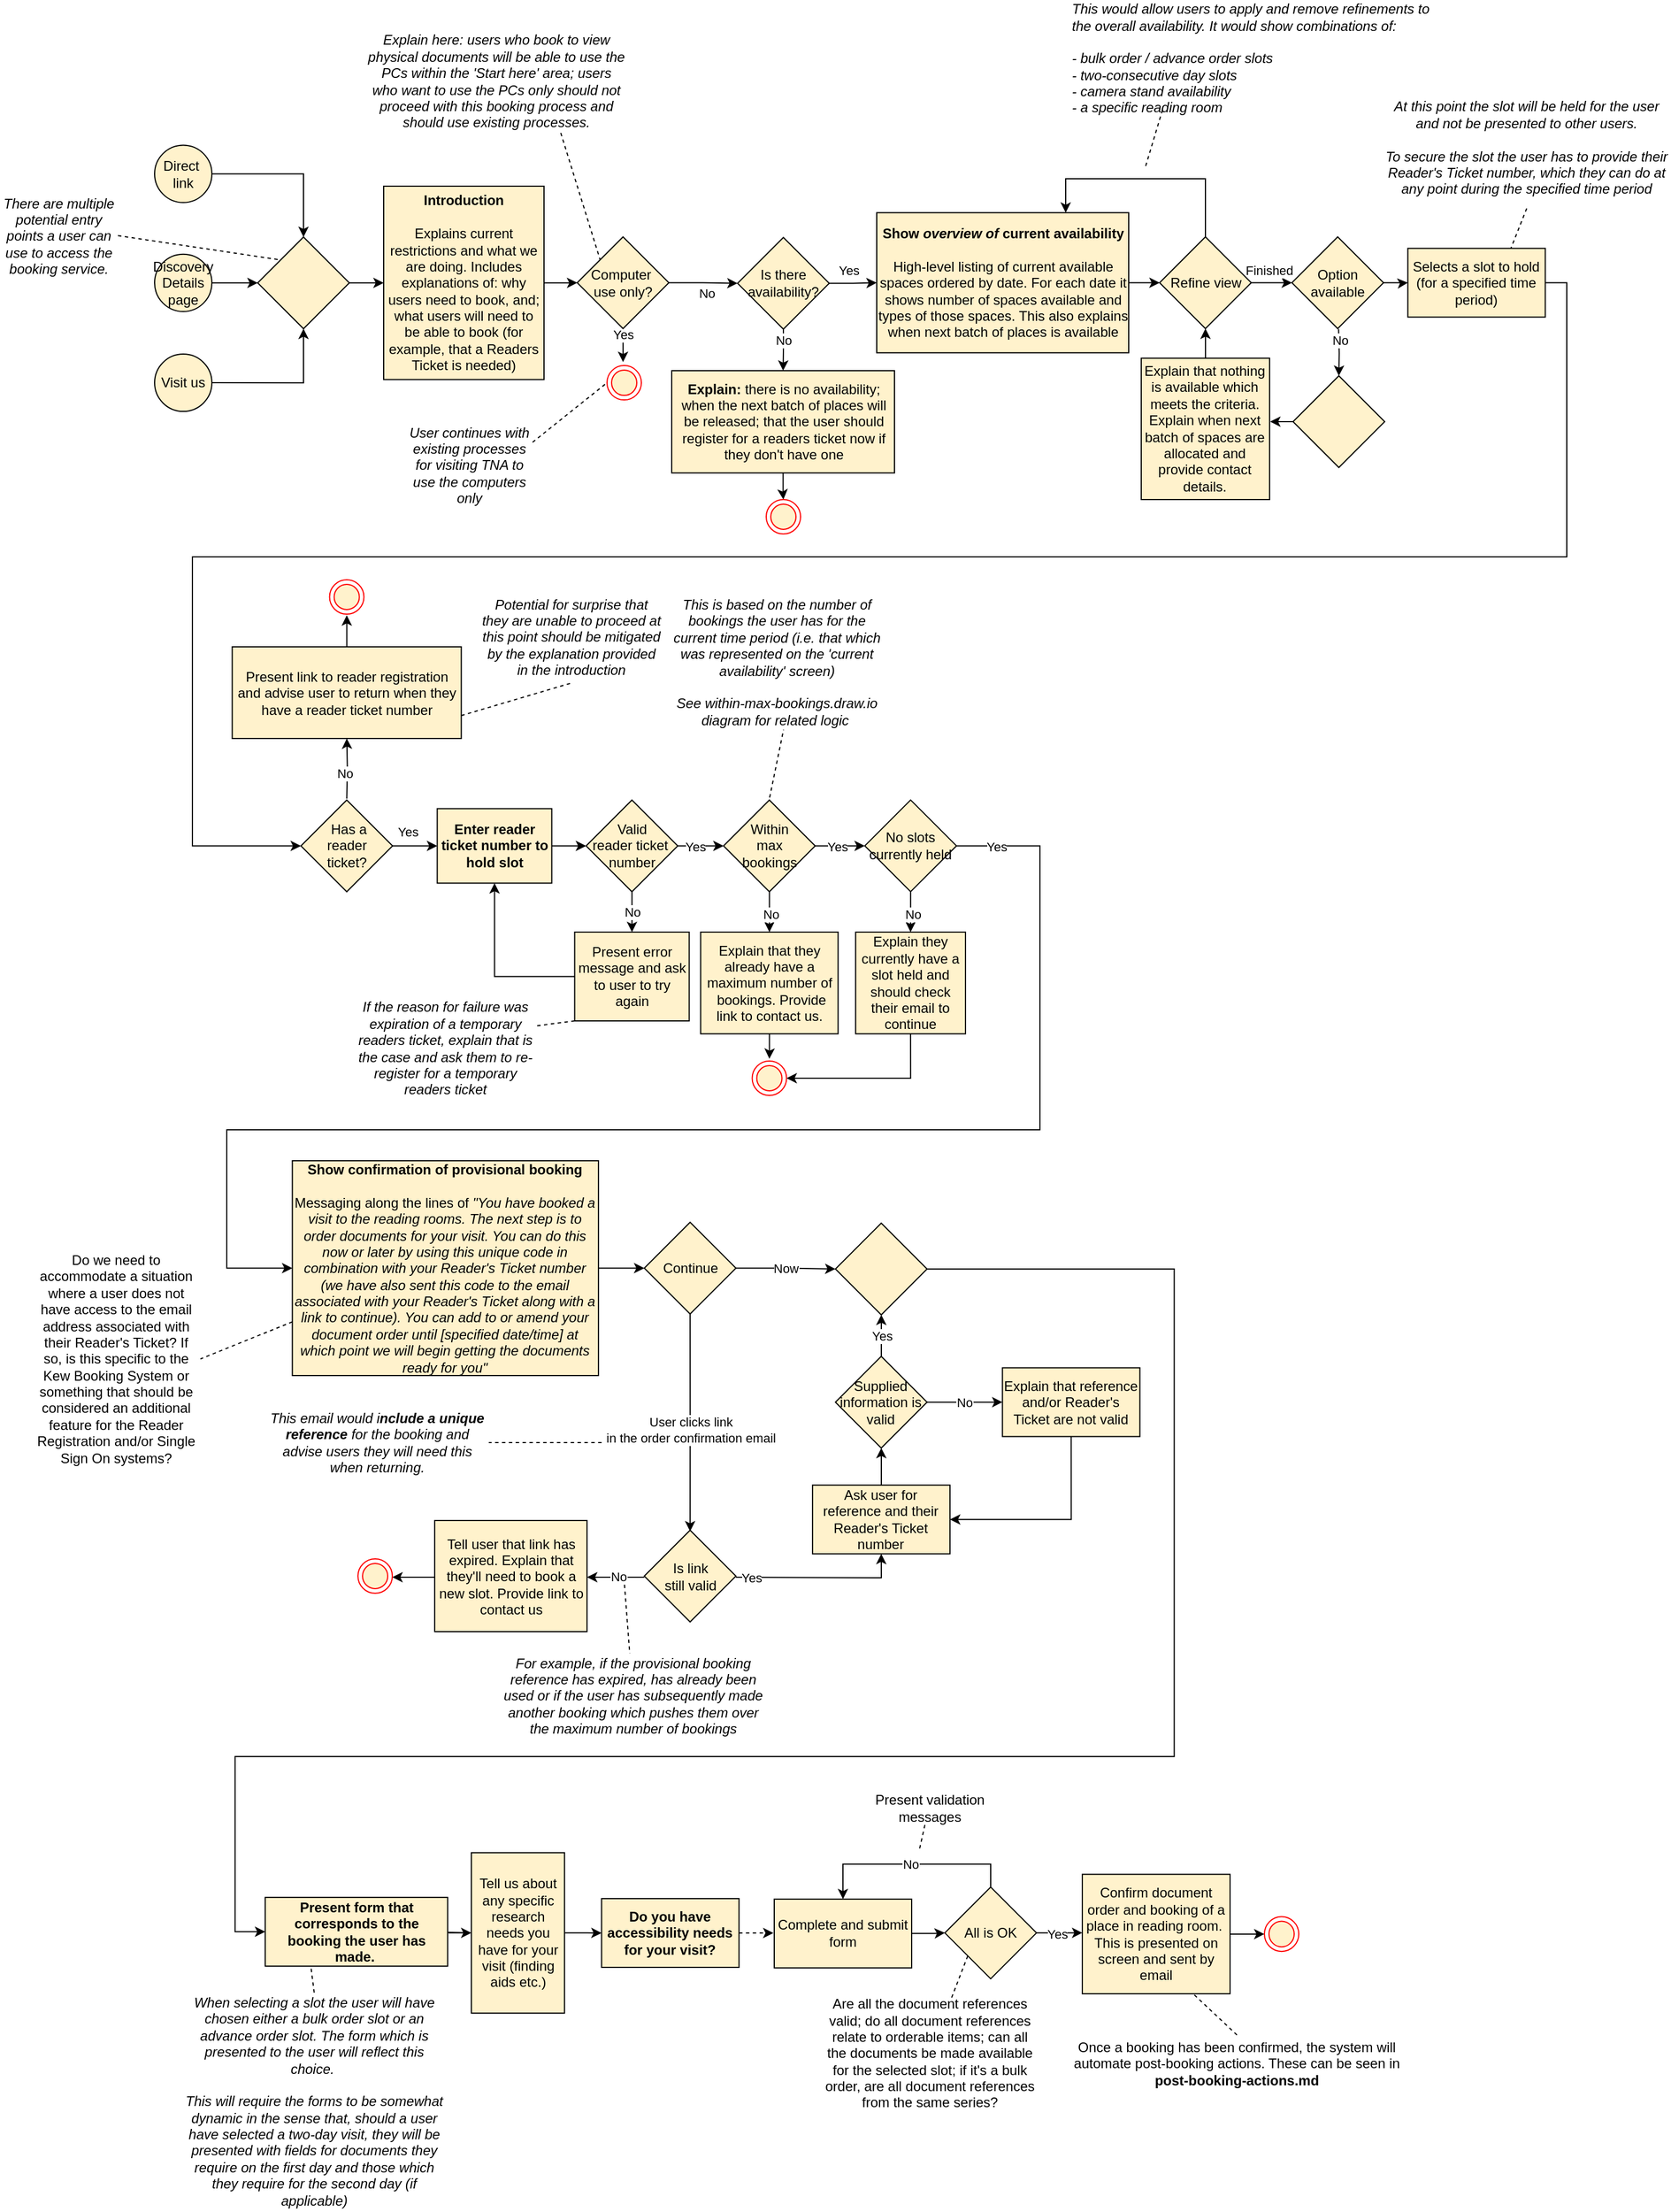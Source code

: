 <mxfile version="14.1.1" type="device"><diagram id="C5RBs43oDa-KdzZeNtuy" name="Page-1"><mxGraphModel dx="946" dy="621" grid="1" gridSize="10" guides="1" tooltips="1" connect="1" arrows="1" fold="1" page="1" pageScale="1" pageWidth="1654" pageHeight="2336" math="0" shadow="0"><root><mxCell id="WIyWlLk6GJQsqaUBKTNV-0"/><mxCell id="WIyWlLk6GJQsqaUBKTNV-1" parent="WIyWlLk6GJQsqaUBKTNV-0"/><mxCell id="Pv4lNV5exSS6TzRHOV7--2" value="" style="edgeStyle=orthogonalEdgeStyle;rounded=0;orthogonalLoop=1;jettySize=auto;html=1;exitX=1;exitY=0.5;exitDx=0;exitDy=0;fillColor=#FFF2CC;" parent="WIyWlLk6GJQsqaUBKTNV-1" source="Pv4lNV5exSS6TzRHOV7--6" target="Pv4lNV5exSS6TzRHOV7--1" edge="1"><mxGeometry relative="1" as="geometry"/></mxCell><mxCell id="9VEDXULKDJzCC7xk2Kkp-64" value="Discovery&lt;br&gt;Details page" style="ellipse;whiteSpace=wrap;html=1;aspect=fixed;fillColor=#FFF2CC;" parent="WIyWlLk6GJQsqaUBKTNV-1" vertex="1"><mxGeometry x="207" y="335.88" width="50" height="50" as="geometry"/></mxCell><mxCell id="9VEDXULKDJzCC7xk2Kkp-65" value="&lt;b&gt;Introduction&lt;/b&gt;&lt;br&gt;&lt;br&gt;Explains current restrictions and what we are doing. Includes explanations of: why users need to book, and; what users will need to be able to book (for example, that a Readers Ticket is needed)" style="whiteSpace=wrap;html=1;fillColor=#FFF2CC;" parent="WIyWlLk6GJQsqaUBKTNV-1" vertex="1"><mxGeometry x="407" y="276.5" width="140" height="168.75" as="geometry"/></mxCell><mxCell id="rvwLnsuPnSnoKsjBFX44-8" value="" style="edgeStyle=orthogonalEdgeStyle;rounded=0;orthogonalLoop=1;jettySize=auto;html=1;" parent="WIyWlLk6GJQsqaUBKTNV-1" source="9VEDXULKDJzCC7xk2Kkp-67" target="rvwLnsuPnSnoKsjBFX44-7" edge="1"><mxGeometry relative="1" as="geometry"/></mxCell><mxCell id="9VEDXULKDJzCC7xk2Kkp-67" value="&lt;b&gt;Show&amp;nbsp;&lt;i&gt;overview of&lt;/i&gt;&amp;nbsp;current availability&lt;/b&gt;&lt;br&gt;&lt;br&gt;High-level listing of current available spaces ordered by date. For each date it shows number of spaces available and types of those spaces. This also explains when next batch of places is available" style="whiteSpace=wrap;html=1;fillColor=#FFF2CC;" parent="WIyWlLk6GJQsqaUBKTNV-1" vertex="1"><mxGeometry x="837.5" y="299.63" width="220" height="122.25" as="geometry"/></mxCell><mxCell id="9VEDXULKDJzCC7xk2Kkp-85" value="" style="edgeStyle=orthogonalEdgeStyle;rounded=0;orthogonalLoop=1;jettySize=auto;html=1;exitX=1;exitY=0.5;exitDx=0;exitDy=0;entryX=0;entryY=0.5;entryDx=0;entryDy=0;fillColor=#FFF2CC;" parent="WIyWlLk6GJQsqaUBKTNV-1" source="9VEDXULKDJzCC7xk2Kkp-71" target="9VEDXULKDJzCC7xk2Kkp-154" edge="1"><mxGeometry relative="1" as="geometry"><mxPoint x="553.76" y="751" as="targetPoint"/><Array as="points"/></mxGeometry></mxCell><mxCell id="9VEDXULKDJzCC7xk2Kkp-71" value="&lt;b&gt;Enter reader ticket number to hold slot&lt;/b&gt;" style="whiteSpace=wrap;html=1;fillColor=#FFF2CC;" parent="WIyWlLk6GJQsqaUBKTNV-1" vertex="1"><mxGeometry x="453.76" y="819.75" width="100" height="65" as="geometry"/></mxCell><mxCell id="9VEDXULKDJzCC7xk2Kkp-83" value="" style="edgeStyle=orthogonalEdgeStyle;rounded=0;orthogonalLoop=1;jettySize=auto;html=1;fillColor=#FFF2CC;" parent="WIyWlLk6GJQsqaUBKTNV-1" source="9VEDXULKDJzCC7xk2Kkp-78" target="9VEDXULKDJzCC7xk2Kkp-71" edge="1"><mxGeometry relative="1" as="geometry"/></mxCell><mxCell id="9VEDXULKDJzCC7xk2Kkp-90" value="Yes" style="edgeLabel;html=1;align=center;verticalAlign=middle;resizable=0;points=[];fillColor=#FFF2CC;" parent="9VEDXULKDJzCC7xk2Kkp-83" vertex="1" connectable="0"><mxGeometry x="-0.335" y="1" relative="1" as="geometry"><mxPoint y="-11.27" as="offset"/></mxGeometry></mxCell><mxCell id="9VEDXULKDJzCC7xk2Kkp-137" style="edgeStyle=orthogonalEdgeStyle;rounded=0;orthogonalLoop=1;jettySize=auto;html=1;fillColor=#FFF2CC;" parent="WIyWlLk6GJQsqaUBKTNV-1" target="9VEDXULKDJzCC7xk2Kkp-80" edge="1"><mxGeometry relative="1" as="geometry"><mxPoint x="374.76" y="811" as="sourcePoint"/></mxGeometry></mxCell><mxCell id="9VEDXULKDJzCC7xk2Kkp-161" value="No" style="edgeLabel;html=1;align=center;verticalAlign=middle;resizable=0;points=[];fillColor=#FFF2CC;" parent="9VEDXULKDJzCC7xk2Kkp-137" vertex="1" connectable="0"><mxGeometry x="-0.176" y="2" relative="1" as="geometry"><mxPoint as="offset"/></mxGeometry></mxCell><mxCell id="9VEDXULKDJzCC7xk2Kkp-78" value="&amp;nbsp;Has a &lt;br&gt;reader &lt;br&gt;ticket?" style="rhombus;whiteSpace=wrap;html=1;fillColor=#FFF2CC;" parent="WIyWlLk6GJQsqaUBKTNV-1" vertex="1"><mxGeometry x="334.76" y="812.25" width="80" height="80" as="geometry"/></mxCell><mxCell id="9VEDXULKDJzCC7xk2Kkp-139" value="" style="edgeStyle=orthogonalEdgeStyle;rounded=0;orthogonalLoop=1;jettySize=auto;html=1;fillColor=#FFF2CC;" parent="WIyWlLk6GJQsqaUBKTNV-1" source="9VEDXULKDJzCC7xk2Kkp-80" edge="1"><mxGeometry relative="1" as="geometry"><mxPoint x="374.76" y="651" as="targetPoint"/></mxGeometry></mxCell><mxCell id="9VEDXULKDJzCC7xk2Kkp-80" value="Present link to reader registration and advise user to return when they have a reader ticket number" style="whiteSpace=wrap;html=1;fillColor=#FFF2CC;" parent="WIyWlLk6GJQsqaUBKTNV-1" vertex="1"><mxGeometry x="274.76" y="678.5" width="200" height="80" as="geometry"/></mxCell><mxCell id="9VEDXULKDJzCC7xk2Kkp-92" value="" style="edgeStyle=orthogonalEdgeStyle;rounded=0;orthogonalLoop=1;jettySize=auto;html=1;fillColor=#FFF2CC;" parent="WIyWlLk6GJQsqaUBKTNV-1" source="9VEDXULKDJzCC7xk2Kkp-84" target="9VEDXULKDJzCC7xk2Kkp-91" edge="1"><mxGeometry relative="1" as="geometry"/></mxCell><mxCell id="9VEDXULKDJzCC7xk2Kkp-84" value="&lt;b&gt;Show confirmation of provisional booking&lt;/b&gt;&lt;br&gt;&lt;br&gt;Messaging along the lines of&amp;nbsp;&lt;i&gt;&quot;You have booked a visit to the reading rooms. The next step is to order documents for your visit. You can do this now or later by using this unique code in combination with your Reader's Ticket number (we have also sent this code to the email associated with your Reader's Ticket along with a link to continue). You can add to or amend your document order until [specified date/time] at which point we will begin getting the documents ready for you&quot;&lt;br&gt;&lt;/i&gt;" style="whiteSpace=wrap;html=1;fillColor=#FFF2CC;" parent="WIyWlLk6GJQsqaUBKTNV-1" vertex="1"><mxGeometry x="327.26" y="1127" width="267.29" height="187.5" as="geometry"/></mxCell><mxCell id="9VEDXULKDJzCC7xk2Kkp-116" value="" style="edgeStyle=orthogonalEdgeStyle;rounded=0;orthogonalLoop=1;jettySize=auto;html=1;fillColor=#FFF2CC;" parent="WIyWlLk6GJQsqaUBKTNV-1" source="9VEDXULKDJzCC7xk2Kkp-91" target="9VEDXULKDJzCC7xk2Kkp-115" edge="1"><mxGeometry relative="1" as="geometry"/></mxCell><mxCell id="9VEDXULKDJzCC7xk2Kkp-117" value="Now" style="edgeLabel;html=1;align=center;verticalAlign=middle;resizable=0;points=[];fillColor=#FFF2CC;" parent="9VEDXULKDJzCC7xk2Kkp-116" vertex="1" connectable="0"><mxGeometry x="-0.347" y="-2" relative="1" as="geometry"><mxPoint x="14.81" y="-2" as="offset"/></mxGeometry></mxCell><mxCell id="9VEDXULKDJzCC7xk2Kkp-91" value="Continue" style="rhombus;whiteSpace=wrap;html=1;fillColor=#FFF2CC;" parent="WIyWlLk6GJQsqaUBKTNV-1" vertex="1"><mxGeometry x="634.55" y="1180.75" width="80" height="80" as="geometry"/></mxCell><mxCell id="9VEDXULKDJzCC7xk2Kkp-120" value="" style="edgeStyle=orthogonalEdgeStyle;rounded=0;orthogonalLoop=1;jettySize=auto;html=1;entryX=0.5;entryY=0;entryDx=0;entryDy=0;fillColor=#FFF2CC;exitX=0.5;exitY=1;exitDx=0;exitDy=0;" parent="WIyWlLk6GJQsqaUBKTNV-1" source="9VEDXULKDJzCC7xk2Kkp-91" edge="1"><mxGeometry relative="1" as="geometry"><mxPoint x="674.55" y="1450.5" as="targetPoint"/><mxPoint x="674.55" y="1396.5" as="sourcePoint"/></mxGeometry></mxCell><mxCell id="GU-IA4SJldnI9iwnD4aR-41" value="User clicks link&lt;br&gt;in the order confirmation email" style="edgeLabel;html=1;align=center;verticalAlign=middle;resizable=0;points=[];fillColor=#FFF2CC;" parent="9VEDXULKDJzCC7xk2Kkp-120" vertex="1" connectable="0"><mxGeometry x="0.074" relative="1" as="geometry"><mxPoint as="offset"/></mxGeometry></mxCell><mxCell id="9VEDXULKDJzCC7xk2Kkp-108" value="" style="edgeStyle=orthogonalEdgeStyle;rounded=0;orthogonalLoop=1;jettySize=auto;html=1;fillColor=#FFF2CC;" parent="WIyWlLk6GJQsqaUBKTNV-1" source="9VEDXULKDJzCC7xk2Kkp-105" target="9VEDXULKDJzCC7xk2Kkp-107" edge="1"><mxGeometry relative="1" as="geometry"/></mxCell><mxCell id="9VEDXULKDJzCC7xk2Kkp-109" value="No" style="edgeLabel;html=1;align=center;verticalAlign=middle;resizable=0;points=[];fillColor=#FFF2CC;" parent="9VEDXULKDJzCC7xk2Kkp-108" vertex="1" connectable="0"><mxGeometry x="-0.075" y="-1" relative="1" as="geometry"><mxPoint as="offset"/></mxGeometry></mxCell><mxCell id="2NHFz5QnS0-seX1My7xo-11" value="" style="edgeStyle=orthogonalEdgeStyle;rounded=0;orthogonalLoop=1;jettySize=auto;html=1;" parent="WIyWlLk6GJQsqaUBKTNV-1" source="9VEDXULKDJzCC7xk2Kkp-105" target="2NHFz5QnS0-seX1My7xo-10" edge="1"><mxGeometry relative="1" as="geometry"/></mxCell><mxCell id="2NHFz5QnS0-seX1My7xo-16" value="Yes" style="edgeLabel;html=1;align=center;verticalAlign=middle;resizable=0;points=[];" parent="2NHFz5QnS0-seX1My7xo-11" vertex="1" connectable="0"><mxGeometry x="-0.092" relative="1" as="geometry"><mxPoint as="offset"/></mxGeometry></mxCell><mxCell id="9VEDXULKDJzCC7xk2Kkp-105" value="Within&lt;br&gt;max&lt;br&gt;bookings" style="rhombus;whiteSpace=wrap;html=1;fillColor=#FFF2CC;" parent="WIyWlLk6GJQsqaUBKTNV-1" vertex="1"><mxGeometry x="703.76" y="812.25" width="80" height="80" as="geometry"/></mxCell><mxCell id="9VEDXULKDJzCC7xk2Kkp-141" value="" style="edgeStyle=orthogonalEdgeStyle;rounded=0;orthogonalLoop=1;jettySize=auto;html=1;fillColor=#FFF2CC;" parent="WIyWlLk6GJQsqaUBKTNV-1" source="9VEDXULKDJzCC7xk2Kkp-107" edge="1"><mxGeometry relative="1" as="geometry"><mxPoint x="743.76" y="1038" as="targetPoint"/></mxGeometry></mxCell><mxCell id="9VEDXULKDJzCC7xk2Kkp-107" value="Explain that they already have a maximum number of &amp;nbsp;bookings. Provide link to contact us." style="whiteSpace=wrap;html=1;fillColor=#FFF2CC;" parent="WIyWlLk6GJQsqaUBKTNV-1" vertex="1"><mxGeometry x="683.76" y="927.5" width="120" height="88.75" as="geometry"/></mxCell><mxCell id="9VEDXULKDJzCC7xk2Kkp-111" value="When selecting a slot the user will have chosen either a bulk order slot or an advance order slot. The form which is presented to the user will reflect this choice.&amp;nbsp;&lt;br&gt;&lt;br&gt;This will require the forms to be somewhat dynamic in the sense that, should a user have selected a two-day visit, they will be presented with fields for documents they require on the first day and those which they require for the second day (if applicable)" style="text;html=1;strokeColor=none;fillColor=none;align=center;verticalAlign=middle;whiteSpace=wrap;rounded=0;fontStyle=2" parent="WIyWlLk6GJQsqaUBKTNV-1" vertex="1"><mxGeometry x="229.85" y="1853.04" width="233" height="190" as="geometry"/></mxCell><mxCell id="9VEDXULKDJzCC7xk2Kkp-115" value="" style="rhombus;whiteSpace=wrap;html=1;fillColor=#FFF2CC;" parent="WIyWlLk6GJQsqaUBKTNV-1" vertex="1"><mxGeometry x="801.45" y="1181.49" width="80" height="80" as="geometry"/></mxCell><mxCell id="9VEDXULKDJzCC7xk2Kkp-124" value="" style="edgeStyle=orthogonalEdgeStyle;rounded=0;orthogonalLoop=1;jettySize=auto;html=1;fillColor=#FFF2CC;" parent="WIyWlLk6GJQsqaUBKTNV-1" edge="1"><mxGeometry relative="1" as="geometry"><mxPoint x="634.55" y="1490.5" as="sourcePoint"/><mxPoint x="584.55" y="1490.5" as="targetPoint"/></mxGeometry></mxCell><mxCell id="9VEDXULKDJzCC7xk2Kkp-127" value="No" style="edgeLabel;html=1;align=center;verticalAlign=middle;resizable=0;points=[];fillColor=#FFF2CC;" parent="9VEDXULKDJzCC7xk2Kkp-124" vertex="1" connectable="0"><mxGeometry x="-0.104" y="-1" relative="1" as="geometry"><mxPoint as="offset"/></mxGeometry></mxCell><mxCell id="9VEDXULKDJzCC7xk2Kkp-126" value="" style="edgeStyle=orthogonalEdgeStyle;rounded=0;orthogonalLoop=1;jettySize=auto;html=1;fillColor=#FFF2CC;entryX=0.5;entryY=1;entryDx=0;entryDy=0;" parent="WIyWlLk6GJQsqaUBKTNV-1" target="2NHFz5QnS0-seX1My7xo-40" edge="1"><mxGeometry relative="1" as="geometry"><mxPoint x="907.26" y="1437" as="targetPoint"/><mxPoint x="714.527" y="1490.477" as="sourcePoint"/></mxGeometry></mxCell><mxCell id="9VEDXULKDJzCC7xk2Kkp-128" value="Yes" style="edgeLabel;html=1;align=center;verticalAlign=middle;resizable=0;points=[];fillColor=#FFF2CC;" parent="9VEDXULKDJzCC7xk2Kkp-126" vertex="1" connectable="0"><mxGeometry x="-0.823" relative="1" as="geometry"><mxPoint as="offset"/></mxGeometry></mxCell><mxCell id="9VEDXULKDJzCC7xk2Kkp-121" value="Is link&lt;br&gt;still valid" style="rhombus;whiteSpace=wrap;html=1;fillColor=#FFF2CC;" parent="WIyWlLk6GJQsqaUBKTNV-1" vertex="1"><mxGeometry x="634.55" y="1449.5" width="80" height="80" as="geometry"/></mxCell><mxCell id="9VEDXULKDJzCC7xk2Kkp-143" value="" style="edgeStyle=orthogonalEdgeStyle;rounded=0;orthogonalLoop=1;jettySize=auto;html=1;entryX=1;entryY=0.5;entryDx=0;entryDy=0;fillColor=#FFF2CC;" parent="WIyWlLk6GJQsqaUBKTNV-1" edge="1"><mxGeometry relative="1" as="geometry"><mxPoint x="414.55" y="1490.5" as="targetPoint"/><mxPoint x="451.55" y="1490.477" as="sourcePoint"/></mxGeometry></mxCell><mxCell id="9VEDXULKDJzCC7xk2Kkp-123" value="Tell user that link has expired. Explain that they'll need to book a new slot. Provide link to contact us" style="whiteSpace=wrap;html=1;fillColor=#FFF2CC;" parent="WIyWlLk6GJQsqaUBKTNV-1" vertex="1"><mxGeometry x="451.55" y="1441.0" width="133" height="97" as="geometry"/></mxCell><mxCell id="9VEDXULKDJzCC7xk2Kkp-138" value="" style="ellipse;html=1;shape=endState;fillColor=#FFF2CC;strokeColor=#ff0000;align=left;" parent="WIyWlLk6GJQsqaUBKTNV-1" vertex="1"><mxGeometry x="359.76" y="620" width="30" height="30" as="geometry"/></mxCell><mxCell id="9VEDXULKDJzCC7xk2Kkp-140" value="" style="ellipse;html=1;shape=endState;fillColor=#FFF2CC;strokeColor=#ff0000;align=left;" parent="WIyWlLk6GJQsqaUBKTNV-1" vertex="1"><mxGeometry x="728.76" y="1040" width="30" height="30" as="geometry"/></mxCell><mxCell id="9VEDXULKDJzCC7xk2Kkp-144" value="" style="ellipse;html=1;shape=endState;fillColor=#FFF2CC;strokeColor=#ff0000;align=left;" parent="WIyWlLk6GJQsqaUBKTNV-1" vertex="1"><mxGeometry x="384.55" y="1474.5" width="30" height="30" as="geometry"/></mxCell><mxCell id="9VEDXULKDJzCC7xk2Kkp-163" value="" style="edgeStyle=orthogonalEdgeStyle;rounded=0;orthogonalLoop=1;jettySize=auto;html=1;exitX=1;exitY=0.5;exitDx=0;exitDy=0;fillColor=#FFF2CC;" parent="WIyWlLk6GJQsqaUBKTNV-1" source="GU-IA4SJldnI9iwnD4aR-11" edge="1"><mxGeometry relative="1" as="geometry"><mxPoint x="989.95" y="1802.84" as="sourcePoint"/><mxPoint x="1017.044" y="1800.834" as="targetPoint"/></mxGeometry></mxCell><mxCell id="GU-IA4SJldnI9iwnD4aR-18" value="Yes" style="edgeLabel;html=1;align=center;verticalAlign=middle;resizable=0;points=[];fillColor=#FFF2CC;" parent="9VEDXULKDJzCC7xk2Kkp-163" vertex="1" connectable="0"><mxGeometry x="-0.105" y="-1" relative="1" as="geometry"><mxPoint as="offset"/></mxGeometry></mxCell><mxCell id="9VEDXULKDJzCC7xk2Kkp-153" value="" style="edgeStyle=orthogonalEdgeStyle;rounded=0;orthogonalLoop=1;jettySize=auto;html=1;fillColor=#FFF2CC;" parent="WIyWlLk6GJQsqaUBKTNV-1" source="9VEDXULKDJzCC7xk2Kkp-150" target="9VEDXULKDJzCC7xk2Kkp-152" edge="1"><mxGeometry relative="1" as="geometry"/></mxCell><mxCell id="9VEDXULKDJzCC7xk2Kkp-150" value="Confirm document order and booking of a place in reading room.&amp;nbsp; This is presented on screen and sent by email" style="whiteSpace=wrap;html=1;fillColor=#FFF2CC;" parent="WIyWlLk6GJQsqaUBKTNV-1" vertex="1"><mxGeometry x="1017" y="1749.79" width="129" height="104.25" as="geometry"/></mxCell><mxCell id="9VEDXULKDJzCC7xk2Kkp-152" value="" style="ellipse;html=1;shape=endState;fillColor=#FFF2CC;strokeColor=#ff0000;align=left;" parent="WIyWlLk6GJQsqaUBKTNV-1" vertex="1"><mxGeometry x="1176" y="1786.75" width="30" height="30.34" as="geometry"/></mxCell><mxCell id="9VEDXULKDJzCC7xk2Kkp-155" value="" style="edgeStyle=orthogonalEdgeStyle;rounded=0;orthogonalLoop=1;jettySize=auto;html=1;fillColor=#FFF2CC;" parent="WIyWlLk6GJQsqaUBKTNV-1" source="9VEDXULKDJzCC7xk2Kkp-154" target="9VEDXULKDJzCC7xk2Kkp-105" edge="1"><mxGeometry relative="1" as="geometry"/></mxCell><mxCell id="9VEDXULKDJzCC7xk2Kkp-156" value="Yes" style="edgeLabel;html=1;align=center;verticalAlign=middle;resizable=0;points=[];fillColor=#FFF2CC;" parent="9VEDXULKDJzCC7xk2Kkp-155" vertex="1" connectable="0"><mxGeometry x="0.853" relative="1" as="geometry"><mxPoint x="-21.84" as="offset"/></mxGeometry></mxCell><mxCell id="9VEDXULKDJzCC7xk2Kkp-158" value="No" style="edgeStyle=orthogonalEdgeStyle;rounded=0;orthogonalLoop=1;jettySize=auto;html=1;fillColor=#FFF2CC;" parent="WIyWlLk6GJQsqaUBKTNV-1" source="9VEDXULKDJzCC7xk2Kkp-154" target="9VEDXULKDJzCC7xk2Kkp-157" edge="1"><mxGeometry relative="1" as="geometry"/></mxCell><mxCell id="9VEDXULKDJzCC7xk2Kkp-154" value="Valid&lt;br&gt;reader ticket&amp;nbsp;&lt;br&gt;number" style="rhombus;whiteSpace=wrap;html=1;fillColor=#FFF2CC;" parent="WIyWlLk6GJQsqaUBKTNV-1" vertex="1"><mxGeometry x="583.76" y="812.25" width="80" height="80" as="geometry"/></mxCell><mxCell id="9VEDXULKDJzCC7xk2Kkp-160" value="" style="edgeStyle=orthogonalEdgeStyle;rounded=0;orthogonalLoop=1;jettySize=auto;html=1;fillColor=#FFF2CC;" parent="WIyWlLk6GJQsqaUBKTNV-1" source="9VEDXULKDJzCC7xk2Kkp-157" target="9VEDXULKDJzCC7xk2Kkp-71" edge="1"><mxGeometry relative="1" as="geometry"><mxPoint x="637.76" y="1073.5" as="targetPoint"/></mxGeometry></mxCell><mxCell id="9VEDXULKDJzCC7xk2Kkp-157" value="Present error&lt;br&gt;message and ask to user to try again" style="whiteSpace=wrap;html=1;fillColor=#FFF2CC;" parent="WIyWlLk6GJQsqaUBKTNV-1" vertex="1"><mxGeometry x="573.76" y="927.5" width="100" height="77.5" as="geometry"/></mxCell><mxCell id="GEuXn63APs-7WUl8CCiL-53" value="No" style="edgeStyle=orthogonalEdgeStyle;rounded=0;orthogonalLoop=1;jettySize=auto;html=1;entryX=0.5;entryY=0;entryDx=0;entryDy=0;exitX=0.5;exitY=0;exitDx=0;exitDy=0;fillColor=#FFF2CC;" parent="WIyWlLk6GJQsqaUBKTNV-1" source="GU-IA4SJldnI9iwnD4aR-11" target="GEuXn63APs-7WUl8CCiL-49" edge="1"><mxGeometry relative="1" as="geometry"><mxPoint x="937" y="1670.92" as="targetPoint"/></mxGeometry></mxCell><mxCell id="GU-IA4SJldnI9iwnD4aR-11" value="All is OK" style="rhombus;whiteSpace=wrap;html=1;fillColor=#FFF2CC;" parent="WIyWlLk6GJQsqaUBKTNV-1" vertex="1"><mxGeometry x="897" y="1760.92" width="80" height="80" as="geometry"/></mxCell><mxCell id="GU-IA4SJldnI9iwnD4aR-15" value="Present validation messages" style="text;html=1;strokeColor=none;fillColor=none;align=center;verticalAlign=middle;whiteSpace=wrap;rounded=0;" parent="WIyWlLk6GJQsqaUBKTNV-1" vertex="1"><mxGeometry x="819" y="1678.0" width="130" height="27.5" as="geometry"/></mxCell><mxCell id="GU-IA4SJldnI9iwnD4aR-17" value="" style="endArrow=none;dashed=1;html=1;entryX=0.5;entryY=1;entryDx=0;entryDy=0;fillColor=#FFF2CC;" parent="WIyWlLk6GJQsqaUBKTNV-1" edge="1"><mxGeometry width="50" height="50" relative="1" as="geometry"><mxPoint x="875" y="1727.19" as="sourcePoint"/><mxPoint x="880" y="1704.69" as="targetPoint"/></mxGeometry></mxCell><mxCell id="GU-IA4SJldnI9iwnD4aR-37" value="For example, if the provisional booking reference has expired, has already been used or if the user has subsequently made another booking which pushes them over the maximum number of bookings" style="text;html=1;strokeColor=none;fillColor=none;align=center;verticalAlign=middle;whiteSpace=wrap;rounded=0;fontStyle=2" parent="WIyWlLk6GJQsqaUBKTNV-1" vertex="1"><mxGeometry x="504.63" y="1557.0" width="240" height="73.25" as="geometry"/></mxCell><mxCell id="GU-IA4SJldnI9iwnD4aR-38" value="" style="endArrow=none;dashed=1;html=1;fillColor=#FFF2CC;" parent="WIyWlLk6GJQsqaUBKTNV-1" target="GU-IA4SJldnI9iwnD4aR-37" edge="1"><mxGeometry width="50" height="50" relative="1" as="geometry"><mxPoint x="617.26" y="1497" as="sourcePoint"/><mxPoint x="741.55" y="1538.0" as="targetPoint"/></mxGeometry></mxCell><mxCell id="GU-IA4SJldnI9iwnD4aR-39" value="" style="shape=image;html=1;verticalAlign=top;verticalLabelPosition=bottom;labelBackgroundColor=#ffffff;imageAspect=0;aspect=fixed;image=https://cdn0.iconfinder.com/data/icons/iconoteka-stroke/24/iconoteka_hourglass_start_b_s-128.png;fillColor=#FFF2CC;" parent="WIyWlLk6GJQsqaUBKTNV-1" vertex="1"><mxGeometry x="646.55" y="1435.5" width="18" height="18" as="geometry"/></mxCell><mxCell id="2NHFz5QnS0-seX1My7xo-63" value="" style="edgeStyle=orthogonalEdgeStyle;rounded=0;orthogonalLoop=1;jettySize=auto;html=1;" parent="WIyWlLk6GJQsqaUBKTNV-1" target="2NHFz5QnS0-seX1My7xo-62" edge="1"><mxGeometry relative="1" as="geometry"><mxPoint x="461.27" y="1800.4" as="sourcePoint"/></mxGeometry></mxCell><mxCell id="GEuXn63APs-7WUl8CCiL-51" value="" style="edgeStyle=orthogonalEdgeStyle;rounded=0;orthogonalLoop=1;jettySize=auto;html=1;fillColor=#FFF2CC;" parent="WIyWlLk6GJQsqaUBKTNV-1" source="GEuXn63APs-7WUl8CCiL-49" target="GU-IA4SJldnI9iwnD4aR-11" edge="1"><mxGeometry relative="1" as="geometry"/></mxCell><mxCell id="GEuXn63APs-7WUl8CCiL-49" value="Complete and submit form" style="whiteSpace=wrap;html=1;fillColor=#FFF2CC;" parent="WIyWlLk6GJQsqaUBKTNV-1" vertex="1"><mxGeometry x="748" y="1771.44" width="120" height="60" as="geometry"/></mxCell><mxCell id="V4-3YmDcJHGp5NwwTPGD-0" value="Are all the document references valid; do all document references relate to orderable items; can all the documents be made available for the selected slot; if it's a bulk order, are all document references from the same series?" style="text;html=1;strokeColor=none;fillColor=none;align=center;verticalAlign=middle;whiteSpace=wrap;rounded=0;" parent="WIyWlLk6GJQsqaUBKTNV-1" vertex="1"><mxGeometry x="791" y="1857.38" width="186" height="97.93" as="geometry"/></mxCell><mxCell id="V4-3YmDcJHGp5NwwTPGD-1" value="" style="endArrow=none;dashed=1;html=1;entryX=0;entryY=1;entryDx=0;entryDy=0;fillColor=#FFF2CC;" parent="WIyWlLk6GJQsqaUBKTNV-1" source="V4-3YmDcJHGp5NwwTPGD-0" target="GU-IA4SJldnI9iwnD4aR-11" edge="1"><mxGeometry width="50" height="50" relative="1" as="geometry"><mxPoint x="885" y="1737.19" as="sourcePoint"/><mxPoint x="890" y="1714.69" as="targetPoint"/></mxGeometry></mxCell><mxCell id="Pv4lNV5exSS6TzRHOV7--3" value="" style="edgeStyle=orthogonalEdgeStyle;rounded=0;orthogonalLoop=1;jettySize=auto;html=1;fillColor=#FFF2CC;" parent="WIyWlLk6GJQsqaUBKTNV-1" source="Pv4lNV5exSS6TzRHOV7--1" target="9VEDXULKDJzCC7xk2Kkp-65" edge="1"><mxGeometry relative="1" as="geometry"/></mxCell><mxCell id="Pv4lNV5exSS6TzRHOV7--1" value="" style="rhombus;whiteSpace=wrap;html=1;fillColor=#FFF2CC;" parent="WIyWlLk6GJQsqaUBKTNV-1" vertex="1"><mxGeometry x="297" y="320.87" width="80" height="80" as="geometry"/></mxCell><mxCell id="Pv4lNV5exSS6TzRHOV7--6" value="Direct&amp;nbsp;&lt;br&gt;link" style="ellipse;whiteSpace=wrap;html=1;aspect=fixed;fillColor=#FFF2CC;" parent="WIyWlLk6GJQsqaUBKTNV-1" vertex="1"><mxGeometry x="207" y="240.75" width="50" height="50" as="geometry"/></mxCell><mxCell id="Pv4lNV5exSS6TzRHOV7--7" value="" style="edgeStyle=orthogonalEdgeStyle;rounded=0;orthogonalLoop=1;jettySize=auto;html=1;exitX=1;exitY=0.5;exitDx=0;exitDy=0;entryX=0;entryY=0.5;entryDx=0;entryDy=0;fillColor=#FFF2CC;" parent="WIyWlLk6GJQsqaUBKTNV-1" source="9VEDXULKDJzCC7xk2Kkp-64" target="Pv4lNV5exSS6TzRHOV7--1" edge="1"><mxGeometry relative="1" as="geometry"><mxPoint x="267" y="275.75" as="sourcePoint"/><mxPoint x="347" y="330.87" as="targetPoint"/></mxGeometry></mxCell><mxCell id="25yV1s12fby_KnbW7S0K-0" value="No" style="edgeStyle=orthogonalEdgeStyle;rounded=0;orthogonalLoop=1;jettySize=auto;html=1;exitX=1;exitY=0.5;exitDx=0;exitDy=0;fillColor=#FFF2CC;entryX=0;entryY=0.5;entryDx=0;entryDy=0;" parent="WIyWlLk6GJQsqaUBKTNV-1" source="HxLsVkaPbk0Tpn2dxNhB-0" target="rvwLnsuPnSnoKsjBFX44-3" edge="1"><mxGeometry x="0.084" y="-9" relative="1" as="geometry"><mxPoint x="675" y="470" as="targetPoint"/><mxPoint x="257" y="455.94" as="sourcePoint"/><mxPoint as="offset"/></mxGeometry></mxCell><mxCell id="25yV1s12fby_KnbW7S0K-2" value="There are multiple potential entry points a user can use to access the booking service." style="text;html=1;strokeColor=none;fillColor=none;align=center;verticalAlign=middle;whiteSpace=wrap;rounded=0;fontStyle=2" parent="WIyWlLk6GJQsqaUBKTNV-1" vertex="1"><mxGeometry x="72" y="290" width="103" height="59.25" as="geometry"/></mxCell><mxCell id="25yV1s12fby_KnbW7S0K-3" value="" style="endArrow=none;dashed=1;html=1;exitX=1;exitY=0.5;exitDx=0;exitDy=0;entryX=0;entryY=0;entryDx=0;entryDy=0;fillColor=#FFF2CC;" parent="WIyWlLk6GJQsqaUBKTNV-1" source="25yV1s12fby_KnbW7S0K-2" target="Pv4lNV5exSS6TzRHOV7--1" edge="1"><mxGeometry width="50" height="50" relative="1" as="geometry"><mxPoint x="461.56" y="253.28" as="sourcePoint"/><mxPoint x="487" y="286.5" as="targetPoint"/></mxGeometry></mxCell><mxCell id="25yV1s12fby_KnbW7S0K-7" value="Potential for surprise that they are unable to proceed at this point should be mitigated by the explanation provided in the introduction" style="text;html=1;strokeColor=none;fillColor=none;align=center;verticalAlign=middle;whiteSpace=wrap;rounded=0;fontStyle=2" parent="WIyWlLk6GJQsqaUBKTNV-1" vertex="1"><mxGeometry x="491.26" y="630" width="160" height="80" as="geometry"/></mxCell><mxCell id="25yV1s12fby_KnbW7S0K-8" value="" style="endArrow=none;dashed=1;html=1;entryX=0.5;entryY=1;entryDx=0;entryDy=0;fillColor=#FFF2CC;exitX=1;exitY=0.75;exitDx=0;exitDy=0;" parent="WIyWlLk6GJQsqaUBKTNV-1" source="9VEDXULKDJzCC7xk2Kkp-80" target="25yV1s12fby_KnbW7S0K-7" edge="1"><mxGeometry width="50" height="50" relative="1" as="geometry"><mxPoint x="47.26" y="730" as="sourcePoint"/><mxPoint x="96.76" y="799.75" as="targetPoint"/></mxGeometry></mxCell><mxCell id="2PB9xl4Rh8aiY69Sa4ey-1" value="" style="edgeStyle=orthogonalEdgeStyle;rounded=0;orthogonalLoop=1;jettySize=auto;html=1;fillColor=#FFF2CC;" parent="WIyWlLk6GJQsqaUBKTNV-1" source="HxLsVkaPbk0Tpn2dxNhB-0" edge="1"><mxGeometry relative="1" as="geometry"><mxPoint x="616" y="430" as="targetPoint"/></mxGeometry></mxCell><mxCell id="n-2w1kdLWmnPDF965csR-10" value="Yes" style="edgeLabel;html=1;align=center;verticalAlign=middle;resizable=0;points=[];fillColor=#FFF2CC;" parent="2PB9xl4Rh8aiY69Sa4ey-1" vertex="1" connectable="0"><mxGeometry x="-0.649" relative="1" as="geometry"><mxPoint as="offset"/></mxGeometry></mxCell><mxCell id="HxLsVkaPbk0Tpn2dxNhB-0" value="Computer&amp;nbsp;&lt;br&gt;use only?" style="rhombus;whiteSpace=wrap;html=1;fillColor=#FFF2CC;" parent="WIyWlLk6GJQsqaUBKTNV-1" vertex="1"><mxGeometry x="576" y="320.75" width="80" height="80" as="geometry"/></mxCell><mxCell id="HxLsVkaPbk0Tpn2dxNhB-5" value="" style="edgeStyle=orthogonalEdgeStyle;rounded=0;orthogonalLoop=1;jettySize=auto;html=1;exitX=1;exitY=0.5;exitDx=0;exitDy=0;fillColor=#FFF2CC;" parent="WIyWlLk6GJQsqaUBKTNV-1" source="9VEDXULKDJzCC7xk2Kkp-65" target="HxLsVkaPbk0Tpn2dxNhB-0" edge="1"><mxGeometry relative="1" as="geometry"><mxPoint x="526" y="360.75" as="sourcePoint"/></mxGeometry></mxCell><mxCell id="HxLsVkaPbk0Tpn2dxNhB-6" value="Visit us" style="ellipse;whiteSpace=wrap;html=1;aspect=fixed;fillColor=#FFF2CC;" parent="WIyWlLk6GJQsqaUBKTNV-1" vertex="1"><mxGeometry x="207" y="423.06" width="50" height="50" as="geometry"/></mxCell><mxCell id="HxLsVkaPbk0Tpn2dxNhB-9" value="" style="ellipse;html=1;shape=endState;fillColor=#FFF2CC;strokeColor=#ff0000;align=left;" parent="WIyWlLk6GJQsqaUBKTNV-1" vertex="1"><mxGeometry x="602" y="433.06" width="30" height="30" as="geometry"/></mxCell><mxCell id="HxLsVkaPbk0Tpn2dxNhB-10" value="User continues with existing processes for visiting TNA to use the computers only" style="text;html=1;strokeColor=none;fillColor=none;align=center;verticalAlign=middle;whiteSpace=wrap;rounded=0;fontStyle=2" parent="WIyWlLk6GJQsqaUBKTNV-1" vertex="1"><mxGeometry x="427" y="480" width="110" height="80" as="geometry"/></mxCell><mxCell id="HxLsVkaPbk0Tpn2dxNhB-11" value="" style="endArrow=none;dashed=1;html=1;exitX=1;exitY=0.25;exitDx=0;exitDy=0;entryX=0;entryY=0.5;entryDx=0;entryDy=0;fillColor=#FFF2CC;" parent="WIyWlLk6GJQsqaUBKTNV-1" source="HxLsVkaPbk0Tpn2dxNhB-10" target="HxLsVkaPbk0Tpn2dxNhB-9" edge="1"><mxGeometry width="50" height="50" relative="1" as="geometry"><mxPoint x="801.56" y="445.59" as="sourcePoint"/><mxPoint x="657" y="533.18" as="targetPoint"/></mxGeometry></mxCell><mxCell id="2PB9xl4Rh8aiY69Sa4ey-3" value="" style="edgeStyle=orthogonalEdgeStyle;rounded=0;orthogonalLoop=1;jettySize=auto;html=1;entryX=0.5;entryY=1;entryDx=0;entryDy=0;exitX=1;exitY=0.5;exitDx=0;exitDy=0;fillColor=#FFF2CC;" parent="WIyWlLk6GJQsqaUBKTNV-1" source="HxLsVkaPbk0Tpn2dxNhB-6" target="Pv4lNV5exSS6TzRHOV7--1" edge="1"><mxGeometry relative="1" as="geometry"><mxPoint x="256" y="440" as="sourcePoint"/><mxPoint x="347" y="330.87" as="targetPoint"/></mxGeometry></mxCell><mxCell id="n-2w1kdLWmnPDF965csR-11" value="This is based on the number of bookings the user has for the current time period (i.e. that which was represented on the 'current availability' screen)&lt;br&gt;&lt;br&gt;See within-max-bookings.draw.io diagram for related logic&amp;nbsp;" style="text;html=1;strokeColor=none;fillColor=none;align=center;verticalAlign=middle;whiteSpace=wrap;rounded=0;fontStyle=2" parent="WIyWlLk6GJQsqaUBKTNV-1" vertex="1"><mxGeometry x="652.84" y="637.12" width="194.53" height="109.75" as="geometry"/></mxCell><mxCell id="n-2w1kdLWmnPDF965csR-12" value="" style="endArrow=none;dashed=1;html=1;entryX=0.531;entryY=1.036;entryDx=0;entryDy=0;fillColor=#FFF2CC;entryPerimeter=0;" parent="WIyWlLk6GJQsqaUBKTNV-1" target="n-2w1kdLWmnPDF965csR-11" edge="1"><mxGeometry width="50" height="50" relative="1" as="geometry"><mxPoint x="744" y="810" as="sourcePoint"/><mxPoint x="281.76" y="640" as="targetPoint"/></mxGeometry></mxCell><mxCell id="n-2w1kdLWmnPDF965csR-14" value="If the reason for failure was expiration of a temporary readers ticket, explain that is the case and ask them to re-register for a temporary readers ticket" style="text;html=1;strokeColor=none;fillColor=none;align=center;verticalAlign=middle;whiteSpace=wrap;rounded=0;fontStyle=2" parent="WIyWlLk6GJQsqaUBKTNV-1" vertex="1"><mxGeometry x="380.76" y="989.25" width="160" height="80" as="geometry"/></mxCell><mxCell id="n-2w1kdLWmnPDF965csR-15" value="" style="endArrow=none;dashed=1;html=1;exitX=0;exitY=1;exitDx=0;exitDy=0;entryX=1;entryY=0.25;entryDx=0;entryDy=0;fillColor=#FFF2CC;" parent="WIyWlLk6GJQsqaUBKTNV-1" source="9VEDXULKDJzCC7xk2Kkp-157" target="n-2w1kdLWmnPDF965csR-14" edge="1"><mxGeometry width="50" height="50" relative="1" as="geometry"><mxPoint x="426.76" y="1120.75" as="sourcePoint"/><mxPoint x="-55.24" y="928.5" as="targetPoint"/></mxGeometry></mxCell><mxCell id="ny7zoyYatgeGvfjq-t7U-0" value="Explain here: users who book to view physical documents will be able to use the PCs within the 'Start here' area; users who want to use the PCs only should not proceed with this booking process and should use existing processes." style="text;html=1;strokeColor=none;fillColor=none;align=center;verticalAlign=middle;whiteSpace=wrap;rounded=0;fontStyle=2" parent="WIyWlLk6GJQsqaUBKTNV-1" vertex="1"><mxGeometry x="391.75" y="140" width="226.5" height="90" as="geometry"/></mxCell><mxCell id="ny7zoyYatgeGvfjq-t7U-1" value="" style="endArrow=none;dashed=1;html=1;exitX=0.75;exitY=1;exitDx=0;exitDy=0;entryX=0;entryY=0;entryDx=0;entryDy=0;fillColor=#FFF2CC;" parent="WIyWlLk6GJQsqaUBKTNV-1" source="ny7zoyYatgeGvfjq-t7U-0" target="HxLsVkaPbk0Tpn2dxNhB-0" edge="1"><mxGeometry width="50" height="50" relative="1" as="geometry"><mxPoint x="327.31" y="203.28" as="sourcePoint"/><mxPoint x="547.75" y="249.75" as="targetPoint"/></mxGeometry></mxCell><mxCell id="rvwLnsuPnSnoKsjBFX44-0" value="Yes" style="edgeStyle=orthogonalEdgeStyle;rounded=0;orthogonalLoop=1;jettySize=auto;html=1;exitX=1;exitY=0.5;exitDx=0;exitDy=0;fillColor=#FFF2CC;" parent="WIyWlLk6GJQsqaUBKTNV-1" source="rvwLnsuPnSnoKsjBFX44-3" target="9VEDXULKDJzCC7xk2Kkp-67" edge="1"><mxGeometry x="-0.2" y="11" relative="1" as="geometry"><mxPoint x="802" y="361.25" as="sourcePoint"/><mxPoint x="836.0" y="361.25" as="targetPoint"/><mxPoint as="offset"/></mxGeometry></mxCell><mxCell id="rvwLnsuPnSnoKsjBFX44-1" value="" style="edgeStyle=orthogonalEdgeStyle;rounded=0;orthogonalLoop=1;jettySize=auto;html=1;fillColor=#FFF2CC;" parent="WIyWlLk6GJQsqaUBKTNV-1" source="rvwLnsuPnSnoKsjBFX44-3" target="rvwLnsuPnSnoKsjBFX44-5" edge="1"><mxGeometry relative="1" as="geometry"/></mxCell><mxCell id="rvwLnsuPnSnoKsjBFX44-2" value="No" style="edgeLabel;html=1;align=center;verticalAlign=middle;resizable=0;points=[];fillColor=#FFF2CC;" parent="rvwLnsuPnSnoKsjBFX44-1" vertex="1" connectable="0"><mxGeometry x="-0.482" relative="1" as="geometry"><mxPoint as="offset"/></mxGeometry></mxCell><mxCell id="rvwLnsuPnSnoKsjBFX44-3" value="Is there availability?" style="rhombus;whiteSpace=wrap;html=1;fillColor=#FFF2CC;" parent="WIyWlLk6GJQsqaUBKTNV-1" vertex="1"><mxGeometry x="716" y="321.25" width="80" height="80" as="geometry"/></mxCell><mxCell id="rvwLnsuPnSnoKsjBFX44-4" value="" style="edgeStyle=orthogonalEdgeStyle;rounded=0;orthogonalLoop=1;jettySize=auto;html=1;fillColor=#FFF2CC;entryX=0.5;entryY=0;entryDx=0;entryDy=0;" parent="WIyWlLk6GJQsqaUBKTNV-1" source="rvwLnsuPnSnoKsjBFX44-5" target="rvwLnsuPnSnoKsjBFX44-6" edge="1"><mxGeometry relative="1" as="geometry"><mxPoint x="757" y="550" as="targetPoint"/></mxGeometry></mxCell><mxCell id="rvwLnsuPnSnoKsjBFX44-5" value="&lt;b&gt;Explain: &lt;/b&gt;there is no availability; when the next batch of places will be released; that the user should register for a readers ticket now if they don't have one" style="whiteSpace=wrap;html=1;fillColor=#FFF2CC;" parent="WIyWlLk6GJQsqaUBKTNV-1" vertex="1"><mxGeometry x="658.5" y="437.5" width="194.5" height="89.25" as="geometry"/></mxCell><mxCell id="rvwLnsuPnSnoKsjBFX44-6" value="" style="ellipse;html=1;shape=endState;fillColor=#FFF2CC;strokeColor=#ff0000;align=left;" parent="WIyWlLk6GJQsqaUBKTNV-1" vertex="1"><mxGeometry x="741" y="550" width="30" height="30" as="geometry"/></mxCell><mxCell id="rvwLnsuPnSnoKsjBFX44-10" value="" style="edgeStyle=orthogonalEdgeStyle;rounded=0;orthogonalLoop=1;jettySize=auto;html=1;entryX=0.75;entryY=0;entryDx=0;entryDy=0;exitX=0.5;exitY=0;exitDx=0;exitDy=0;" parent="WIyWlLk6GJQsqaUBKTNV-1" source="rvwLnsuPnSnoKsjBFX44-7" target="9VEDXULKDJzCC7xk2Kkp-67" edge="1"><mxGeometry relative="1" as="geometry"><mxPoint x="1137.5" y="240.755" as="targetPoint"/><Array as="points"><mxPoint x="1125" y="321"/><mxPoint x="1125" y="270"/><mxPoint x="1003" y="270"/></Array></mxGeometry></mxCell><mxCell id="2NHFz5QnS0-seX1My7xo-1" value="Finished" style="edgeStyle=orthogonalEdgeStyle;rounded=0;orthogonalLoop=1;jettySize=auto;html=1;" parent="WIyWlLk6GJQsqaUBKTNV-1" source="rvwLnsuPnSnoKsjBFX44-7" target="2NHFz5QnS0-seX1My7xo-0" edge="1"><mxGeometry x="0.1" y="11" relative="1" as="geometry"><mxPoint as="offset"/></mxGeometry></mxCell><mxCell id="rvwLnsuPnSnoKsjBFX44-7" value="Refine view" style="rhombus;whiteSpace=wrap;html=1;fillColor=#FFF2CC;" parent="WIyWlLk6GJQsqaUBKTNV-1" vertex="1"><mxGeometry x="1084.5" y="320.755" width="80" height="80" as="geometry"/></mxCell><mxCell id="rvwLnsuPnSnoKsjBFX44-11" value="This would allow users to apply and remove refinements to the overall availability. It would show combinations of: &lt;br&gt;&lt;br&gt;- bulk order / advance order slots&lt;br&gt;- two-consecutive day slots&lt;br&gt;- camera stand availability &lt;br&gt;- a specific reading room" style="text;html=1;strokeColor=none;fillColor=none;align=left;verticalAlign=middle;whiteSpace=wrap;rounded=0;fontStyle=2" parent="WIyWlLk6GJQsqaUBKTNV-1" vertex="1"><mxGeometry x="1006" y="120" width="324" height="90" as="geometry"/></mxCell><mxCell id="rvwLnsuPnSnoKsjBFX44-12" value="" style="endArrow=none;dashed=1;html=1;exitX=0.25;exitY=1;exitDx=0;exitDy=0;fillColor=#FFF2CC;" parent="WIyWlLk6GJQsqaUBKTNV-1" source="rvwLnsuPnSnoKsjBFX44-11" edge="1"><mxGeometry width="50" height="50" relative="1" as="geometry"><mxPoint x="849.53" y="883.28" as="sourcePoint"/><mxPoint x="1072" y="260" as="targetPoint"/></mxGeometry></mxCell><mxCell id="rvwLnsuPnSnoKsjBFX44-19" value="" style="edgeStyle=orthogonalEdgeStyle;rounded=0;orthogonalLoop=1;jettySize=auto;html=1;entryX=0;entryY=0.5;entryDx=0;entryDy=0;" parent="WIyWlLk6GJQsqaUBKTNV-1" source="rvwLnsuPnSnoKsjBFX44-14" target="9VEDXULKDJzCC7xk2Kkp-78" edge="1"><mxGeometry relative="1" as="geometry"><mxPoint x="1385" y="360.745" as="targetPoint"/><Array as="points"><mxPoint x="1440" y="361"/><mxPoint x="1440" y="600"/><mxPoint x="240" y="600"/><mxPoint x="240" y="852"/></Array></mxGeometry></mxCell><mxCell id="rvwLnsuPnSnoKsjBFX44-14" value="Selects a slot to hold (for a specified time period)" style="whiteSpace=wrap;html=1;fillColor=#FFF2CC;" parent="WIyWlLk6GJQsqaUBKTNV-1" vertex="1"><mxGeometry x="1301.23" y="330.745" width="120" height="60" as="geometry"/></mxCell><mxCell id="2NHFz5QnS0-seX1My7xo-8" value="" style="edgeStyle=orthogonalEdgeStyle;rounded=0;orthogonalLoop=1;jettySize=auto;html=1;" parent="WIyWlLk6GJQsqaUBKTNV-1" source="2NHFz5QnS0-seX1My7xo-0" target="rvwLnsuPnSnoKsjBFX44-14" edge="1"><mxGeometry relative="1" as="geometry"/></mxCell><mxCell id="2NHFz5QnS0-seX1My7xo-0" value="Option available" style="rhombus;whiteSpace=wrap;html=1;fillColor=#FFF2CC;" parent="WIyWlLk6GJQsqaUBKTNV-1" vertex="1"><mxGeometry x="1200" y="320.755" width="80" height="80" as="geometry"/></mxCell><mxCell id="2NHFz5QnS0-seX1My7xo-2" value="" style="edgeStyle=orthogonalEdgeStyle;rounded=0;orthogonalLoop=1;jettySize=auto;html=1;fillColor=#FFF2CC;entryX=0.996;entryY=0.445;entryDx=0;entryDy=0;entryPerimeter=0;" parent="WIyWlLk6GJQsqaUBKTNV-1" source="2NHFz5QnS0-seX1My7xo-7" target="2NHFz5QnS0-seX1My7xo-6" edge="1"><mxGeometry relative="1" as="geometry"><mxPoint x="1270" y="550" as="targetPoint"/></mxGeometry></mxCell><mxCell id="2NHFz5QnS0-seX1My7xo-3" value="" style="edgeLabel;html=1;align=center;verticalAlign=middle;resizable=0;points=[];fillColor=#FFF2CC;" parent="2NHFz5QnS0-seX1My7xo-2" vertex="1" connectable="0"><mxGeometry x="-0.099" y="2" relative="1" as="geometry"><mxPoint y="1" as="offset"/></mxGeometry></mxCell><mxCell id="2NHFz5QnS0-seX1My7xo-4" value="" style="edgeStyle=orthogonalEdgeStyle;rounded=0;orthogonalLoop=1;jettySize=auto;html=1;" parent="WIyWlLk6GJQsqaUBKTNV-1" target="2NHFz5QnS0-seX1My7xo-7" edge="1"><mxGeometry relative="1" as="geometry"><mxPoint x="1240.76" y="401.245" as="sourcePoint"/></mxGeometry></mxCell><mxCell id="2NHFz5QnS0-seX1My7xo-5" value="No" style="edgeLabel;html=1;align=center;verticalAlign=middle;resizable=0;points=[];" parent="2NHFz5QnS0-seX1My7xo-4" vertex="1" connectable="0"><mxGeometry x="-0.521" relative="1" as="geometry"><mxPoint x="1" as="offset"/></mxGeometry></mxCell><mxCell id="2NHFz5QnS0-seX1My7xo-9" value="" style="edgeStyle=orthogonalEdgeStyle;rounded=0;orthogonalLoop=1;jettySize=auto;html=1;" parent="WIyWlLk6GJQsqaUBKTNV-1" source="2NHFz5QnS0-seX1My7xo-6" target="rvwLnsuPnSnoKsjBFX44-7" edge="1"><mxGeometry relative="1" as="geometry"/></mxCell><mxCell id="2NHFz5QnS0-seX1My7xo-6" value="Explain that nothing is available which meets the criteria. Explain when next batch of spaces are allocated and provide contact details." style="whiteSpace=wrap;html=1;fillColor=#FFF2CC;" parent="WIyWlLk6GJQsqaUBKTNV-1" vertex="1"><mxGeometry x="1068.45" y="426.63" width="112.1" height="123.37" as="geometry"/></mxCell><mxCell id="2NHFz5QnS0-seX1My7xo-7" value="" style="rhombus;whiteSpace=wrap;html=1;fillColor=#FFF2CC;" parent="WIyWlLk6GJQsqaUBKTNV-1" vertex="1"><mxGeometry x="1201" y="441.995" width="80" height="80" as="geometry"/></mxCell><mxCell id="2NHFz5QnS0-seX1My7xo-18" value="" style="edgeStyle=orthogonalEdgeStyle;rounded=0;orthogonalLoop=1;jettySize=auto;html=1;" parent="WIyWlLk6GJQsqaUBKTNV-1" source="2NHFz5QnS0-seX1My7xo-10" target="2NHFz5QnS0-seX1My7xo-15" edge="1"><mxGeometry relative="1" as="geometry"/></mxCell><mxCell id="2NHFz5QnS0-seX1My7xo-19" value="No" style="edgeLabel;html=1;align=center;verticalAlign=middle;resizable=0;points=[];" parent="2NHFz5QnS0-seX1My7xo-18" vertex="1" connectable="0"><mxGeometry x="0.129" y="2" relative="1" as="geometry"><mxPoint as="offset"/></mxGeometry></mxCell><mxCell id="2NHFz5QnS0-seX1My7xo-10" value="No slots currently held" style="rhombus;whiteSpace=wrap;html=1;fillColor=#FFF2CC;" parent="WIyWlLk6GJQsqaUBKTNV-1" vertex="1"><mxGeometry x="827.1" y="812.19" width="80" height="80" as="geometry"/></mxCell><mxCell id="2NHFz5QnS0-seX1My7xo-20" value="" style="edgeStyle=orthogonalEdgeStyle;rounded=0;orthogonalLoop=1;jettySize=auto;html=1;entryX=1;entryY=0.5;entryDx=0;entryDy=0;exitX=0.5;exitY=1;exitDx=0;exitDy=0;" parent="WIyWlLk6GJQsqaUBKTNV-1" source="2NHFz5QnS0-seX1My7xo-15" target="9VEDXULKDJzCC7xk2Kkp-140" edge="1"><mxGeometry relative="1" as="geometry"/></mxCell><mxCell id="2NHFz5QnS0-seX1My7xo-15" value="Explain they currently have a slot held and should check their email to continue" style="whiteSpace=wrap;html=1;fillColor=#FFF2CC;" parent="WIyWlLk6GJQsqaUBKTNV-1" vertex="1"><mxGeometry x="819.1" y="927.5" width="95.9" height="88.75" as="geometry"/></mxCell><mxCell id="2NHFz5QnS0-seX1My7xo-35" value="" style="edgeStyle=orthogonalEdgeStyle;rounded=0;orthogonalLoop=1;jettySize=auto;html=1;exitX=1;exitY=0.5;exitDx=0;exitDy=0;entryX=0;entryY=0.5;entryDx=0;entryDy=0;" parent="WIyWlLk6GJQsqaUBKTNV-1" source="2NHFz5QnS0-seX1My7xo-10" target="9VEDXULKDJzCC7xk2Kkp-84" edge="1"><mxGeometry relative="1" as="geometry"><mxPoint x="1383.47" y="836.74" as="sourcePoint"/><mxPoint x="260" y="1320" as="targetPoint"/><Array as="points"><mxPoint x="980" y="852"/><mxPoint x="980" y="1100"/><mxPoint x="270" y="1100"/><mxPoint x="270" y="1221"/></Array></mxGeometry></mxCell><mxCell id="5O5AD7PstUvjy90FPlvF-1" value="Yes" style="edgeLabel;html=1;align=center;verticalAlign=middle;resizable=0;points=[];" parent="2NHFz5QnS0-seX1My7xo-35" vertex="1" connectable="0"><mxGeometry x="-0.967" y="-3" relative="1" as="geometry"><mxPoint x="14.9" y="-2.94" as="offset"/></mxGeometry></mxCell><mxCell id="2NHFz5QnS0-seX1My7xo-38" value="This email would i&lt;b&gt;nclude a unique reference&lt;/b&gt; for the booking and advise users they will need this when returning." style="text;html=1;strokeColor=none;fillColor=none;align=center;verticalAlign=middle;whiteSpace=wrap;rounded=0;fontStyle=2" parent="WIyWlLk6GJQsqaUBKTNV-1" vertex="1"><mxGeometry x="304.26" y="1336.5" width="194.53" height="72.88" as="geometry"/></mxCell><mxCell id="2NHFz5QnS0-seX1My7xo-39" value="" style="endArrow=none;dashed=1;html=1;entryX=1;entryY=0.5;entryDx=0;entryDy=0;fillColor=#FFF2CC;" parent="WIyWlLk6GJQsqaUBKTNV-1" target="2NHFz5QnS0-seX1My7xo-38" edge="1"><mxGeometry width="50" height="50" relative="1" as="geometry"><mxPoint x="597.26" y="1373" as="sourcePoint"/><mxPoint x="333.36" y="1246.15" as="targetPoint"/></mxGeometry></mxCell><mxCell id="2NHFz5QnS0-seX1My7xo-43" value="" style="edgeStyle=orthogonalEdgeStyle;rounded=0;orthogonalLoop=1;jettySize=auto;html=1;" parent="WIyWlLk6GJQsqaUBKTNV-1" source="2NHFz5QnS0-seX1My7xo-40" target="2NHFz5QnS0-seX1My7xo-42" edge="1"><mxGeometry relative="1" as="geometry"/></mxCell><mxCell id="2NHFz5QnS0-seX1My7xo-40" value="Ask user for reference and their Reader's Ticket number" style="whiteSpace=wrap;html=1;fillColor=#FFF2CC;" parent="WIyWlLk6GJQsqaUBKTNV-1" vertex="1"><mxGeometry x="781.45" y="1410.12" width="120" height="60" as="geometry"/></mxCell><mxCell id="2NHFz5QnS0-seX1My7xo-45" value="No" style="edgeStyle=orthogonalEdgeStyle;rounded=0;orthogonalLoop=1;jettySize=auto;html=1;" parent="WIyWlLk6GJQsqaUBKTNV-1" source="2NHFz5QnS0-seX1My7xo-42" target="2NHFz5QnS0-seX1My7xo-44" edge="1"><mxGeometry relative="1" as="geometry"/></mxCell><mxCell id="2NHFz5QnS0-seX1My7xo-46" value="Yes" style="edgeStyle=orthogonalEdgeStyle;rounded=0;orthogonalLoop=1;jettySize=auto;html=1;" parent="WIyWlLk6GJQsqaUBKTNV-1" source="2NHFz5QnS0-seX1My7xo-42" target="9VEDXULKDJzCC7xk2Kkp-115" edge="1"><mxGeometry relative="1" as="geometry"/></mxCell><mxCell id="2NHFz5QnS0-seX1My7xo-42" value="Supplied information is valid" style="rhombus;whiteSpace=wrap;html=1;fillColor=#FFF2CC;" parent="WIyWlLk6GJQsqaUBKTNV-1" vertex="1"><mxGeometry x="801.45" y="1297.74" width="80" height="80" as="geometry"/></mxCell><mxCell id="2NHFz5QnS0-seX1My7xo-48" value="" style="edgeStyle=orthogonalEdgeStyle;rounded=0;orthogonalLoop=1;jettySize=auto;html=1;entryX=1;entryY=0.5;entryDx=0;entryDy=0;exitX=0.5;exitY=1;exitDx=0;exitDy=0;" parent="WIyWlLk6GJQsqaUBKTNV-1" source="2NHFz5QnS0-seX1My7xo-44" target="2NHFz5QnS0-seX1My7xo-40" edge="1"><mxGeometry relative="1" as="geometry"><mxPoint x="1007.26" y="1447.74" as="targetPoint"/></mxGeometry></mxCell><mxCell id="2NHFz5QnS0-seX1My7xo-44" value="Explain that reference and/or Reader's Ticket are not valid" style="whiteSpace=wrap;html=1;fillColor=#FFF2CC;" parent="WIyWlLk6GJQsqaUBKTNV-1" vertex="1"><mxGeometry x="947.26" y="1307.74" width="120" height="60" as="geometry"/></mxCell><mxCell id="2NHFz5QnS0-seX1My7xo-59" value="" style="edgeStyle=orthogonalEdgeStyle;rounded=0;orthogonalLoop=1;jettySize=auto;html=1;entryX=0;entryY=0.5;entryDx=0;entryDy=0;exitX=1;exitY=0.5;exitDx=0;exitDy=0;" parent="WIyWlLk6GJQsqaUBKTNV-1" source="9VEDXULKDJzCC7xk2Kkp-115" target="2NHFz5QnS0-seX1My7xo-65" edge="1"><mxGeometry relative="1" as="geometry"><mxPoint x="897.26" y="1222" as="sourcePoint"/><mxPoint x="265.22" y="1837.19" as="targetPoint"/><Array as="points"><mxPoint x="1097.26" y="1222"/><mxPoint x="1097.26" y="1647"/><mxPoint x="277.26" y="1647"/><mxPoint x="277.26" y="1800"/></Array></mxGeometry></mxCell><mxCell id="5O5AD7PstUvjy90FPlvF-14" value="" style="edgeStyle=orthogonalEdgeStyle;rounded=0;orthogonalLoop=1;jettySize=auto;html=1;" parent="WIyWlLk6GJQsqaUBKTNV-1" source="2NHFz5QnS0-seX1My7xo-62" target="5O5AD7PstUvjy90FPlvF-3" edge="1"><mxGeometry relative="1" as="geometry"/></mxCell><mxCell id="2NHFz5QnS0-seX1My7xo-62" value="&lt;span&gt;Tell us about any specific research needs you have for your visit (finding aids etc.)&lt;/span&gt;" style="whiteSpace=wrap;html=1;fillColor=#FFF2CC;" parent="WIyWlLk6GJQsqaUBKTNV-1" vertex="1"><mxGeometry x="483.58" y="1730.92" width="81.31" height="140" as="geometry"/></mxCell><mxCell id="2NHFz5QnS0-seX1My7xo-65" value="&lt;b&gt;Present form that corresponds to the booking the user has made.&amp;nbsp;&lt;/b&gt;" style="whiteSpace=wrap;html=1;fillColor=#FFF2CC;" parent="WIyWlLk6GJQsqaUBKTNV-1" vertex="1"><mxGeometry x="303.58" y="1769.92" width="159.27" height="60" as="geometry"/></mxCell><mxCell id="2NHFz5QnS0-seX1My7xo-66" value="" style="endArrow=none;dashed=1;html=1;entryX=0.25;entryY=1;entryDx=0;entryDy=0;fillColor=#FFF2CC;exitX=0.5;exitY=0;exitDx=0;exitDy=0;" parent="WIyWlLk6GJQsqaUBKTNV-1" source="9VEDXULKDJzCC7xk2Kkp-111" target="2NHFz5QnS0-seX1My7xo-65" edge="1"><mxGeometry width="50" height="50" relative="1" as="geometry"><mxPoint x="183.58" y="1859" as="sourcePoint"/><mxPoint x="735.58" y="1713.69" as="targetPoint"/></mxGeometry></mxCell><mxCell id="2NHFz5QnS0-seX1My7xo-67" value="At this point the slot will be held for the user and not be presented to other users.&lt;br&gt;&lt;br&gt;To secure the slot the user has to provide their Reader's Ticket number, which they can do at any point during the specified time period" style="text;html=1;strokeColor=none;fillColor=none;align=center;verticalAlign=middle;whiteSpace=wrap;rounded=0;fontStyle=2" parent="WIyWlLk6GJQsqaUBKTNV-1" vertex="1"><mxGeometry x="1280" y="190" width="250" height="105.94" as="geometry"/></mxCell><mxCell id="2NHFz5QnS0-seX1My7xo-68" value="" style="endArrow=none;dashed=1;html=1;exitX=0.5;exitY=1;exitDx=0;exitDy=0;fillColor=#FFF2CC;entryX=0.75;entryY=0;entryDx=0;entryDy=0;" parent="WIyWlLk6GJQsqaUBKTNV-1" source="2NHFz5QnS0-seX1My7xo-67" target="rvwLnsuPnSnoKsjBFX44-14" edge="1"><mxGeometry width="50" height="50" relative="1" as="geometry"><mxPoint x="1097" y="220" as="sourcePoint"/><mxPoint x="1082.0" y="270" as="targetPoint"/></mxGeometry></mxCell><mxCell id="5O5AD7PstUvjy90FPlvF-2" value="" style="edgeStyle=orthogonalEdgeStyle;rounded=0;orthogonalLoop=1;jettySize=auto;html=1;dashed=1;" parent="WIyWlLk6GJQsqaUBKTNV-1" source="5O5AD7PstUvjy90FPlvF-3" edge="1"><mxGeometry relative="1" as="geometry"><mxPoint x="747.304" y="1801.034" as="targetPoint"/></mxGeometry></mxCell><mxCell id="5O5AD7PstUvjy90FPlvF-3" value="&lt;b&gt;Do you have accessibility needs for your visit?&lt;/b&gt;" style="whiteSpace=wrap;html=1;fillColor=#FFF2CC;" parent="WIyWlLk6GJQsqaUBKTNV-1" vertex="1"><mxGeometry x="597.26" y="1770.99" width="120" height="60" as="geometry"/></mxCell><mxCell id="4X-TXq-xnUWebzyyZSuj-1" value="Once a booking has been confirmed, the system will automate post-booking actions. These can be seen in &lt;b&gt;post-booking-actions.md&lt;/b&gt;" style="text;html=1;strokeColor=none;fillColor=none;align=center;verticalAlign=middle;whiteSpace=wrap;rounded=0;" parent="WIyWlLk6GJQsqaUBKTNV-1" vertex="1"><mxGeometry x="1006" y="1890" width="292" height="50" as="geometry"/></mxCell><mxCell id="4X-TXq-xnUWebzyyZSuj-2" value="" style="endArrow=none;dashed=1;html=1;entryX=0.75;entryY=1;entryDx=0;entryDy=0;fillColor=#FFF2CC;exitX=0.5;exitY=0;exitDx=0;exitDy=0;" parent="WIyWlLk6GJQsqaUBKTNV-1" source="4X-TXq-xnUWebzyyZSuj-1" target="9VEDXULKDJzCC7xk2Kkp-150" edge="1"><mxGeometry width="50" height="50" relative="1" as="geometry"><mxPoint x="912.915" y="1867.38" as="sourcePoint"/><mxPoint x="927" y="1830.92" as="targetPoint"/></mxGeometry></mxCell><mxCell id="66Efu5nWsnn_tepvjii--0" value="Do we need to accommodate a situation where a user does not have access to the email address associated with their Reader's Ticket? If so, is this specific to the Kew Booking System or something that should be considered an additional feature for the Reader Registration and/or Single Sign On systems?" style="text;html=1;strokeColor=none;fillColor=none;align=center;verticalAlign=middle;whiteSpace=wrap;rounded=0;" vertex="1" parent="WIyWlLk6GJQsqaUBKTNV-1"><mxGeometry x="100" y="1220" width="147" height="160" as="geometry"/></mxCell><mxCell id="66Efu5nWsnn_tepvjii--1" value="" style="shape=image;html=1;verticalAlign=top;verticalLabelPosition=bottom;labelBackgroundColor=#ffffff;imageAspect=0;aspect=fixed;image=https://cdn4.iconfinder.com/data/icons/common-toolbar/36/Help-2-128.png" vertex="1" parent="WIyWlLk6GJQsqaUBKTNV-1"><mxGeometry x="159.5" y="1180.75" width="28" height="28" as="geometry"/></mxCell><mxCell id="66Efu5nWsnn_tepvjii--2" value="" style="endArrow=none;dashed=1;html=1;entryX=1;entryY=0.5;entryDx=0;entryDy=0;fillColor=#FFF2CC;exitX=0;exitY=0.75;exitDx=0;exitDy=0;" edge="1" parent="WIyWlLk6GJQsqaUBKTNV-1" source="9VEDXULKDJzCC7xk2Kkp-84" target="66Efu5nWsnn_tepvjii--0"><mxGeometry width="50" height="50" relative="1" as="geometry"><mxPoint x="607.26" y="1383" as="sourcePoint"/><mxPoint x="508.79" y="1382.94" as="targetPoint"/></mxGeometry></mxCell></root></mxGraphModel></diagram></mxfile>